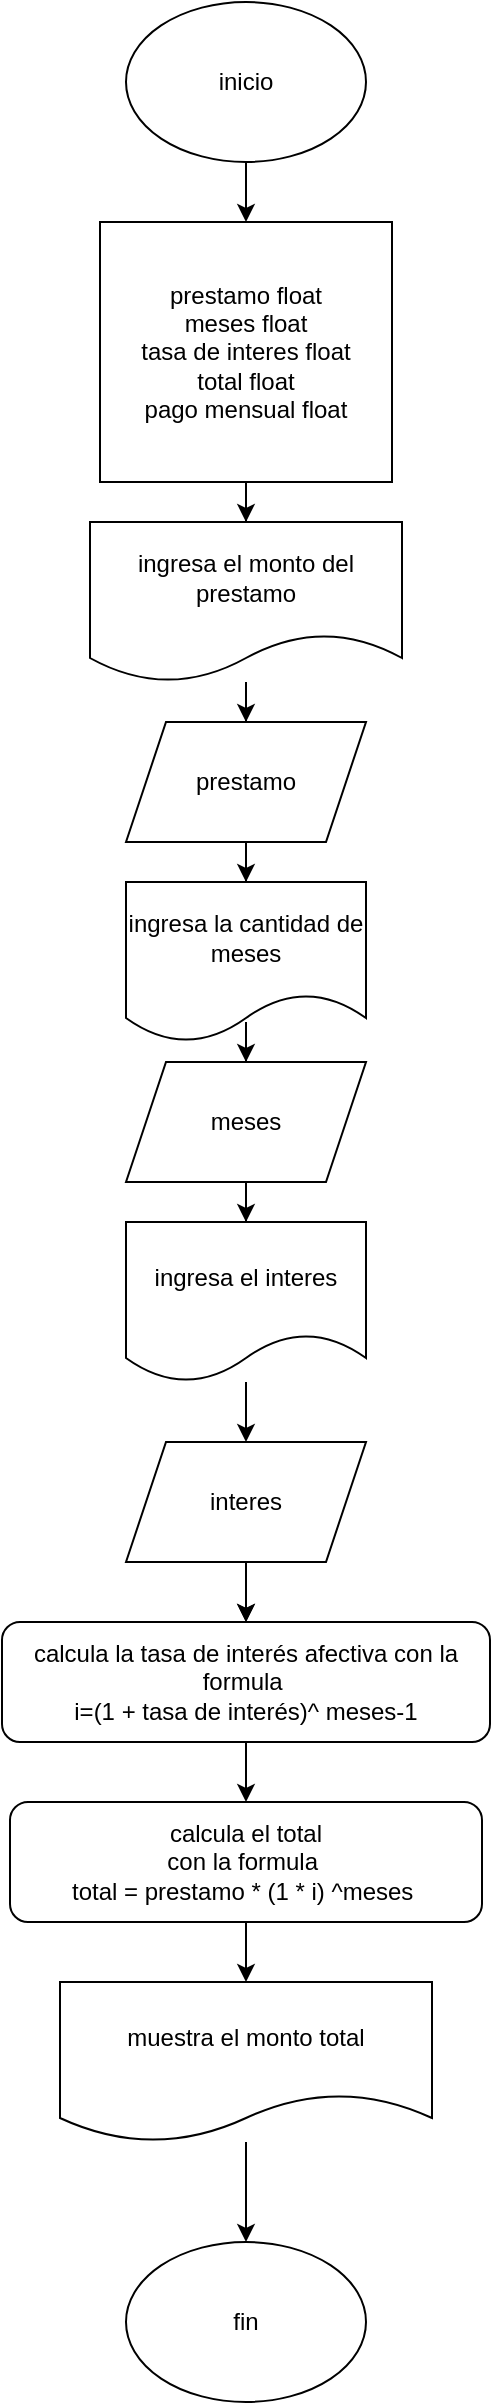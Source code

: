 <mxfile version="20.8.23" type="device"><diagram id="C5RBs43oDa-KdzZeNtuy" name="Page-1"><mxGraphModel dx="1050" dy="581" grid="1" gridSize="10" guides="1" tooltips="1" connect="1" arrows="1" fold="1" page="1" pageScale="1" pageWidth="827" pageHeight="1169" math="0" shadow="0"><root><mxCell id="WIyWlLk6GJQsqaUBKTNV-0"/><mxCell id="WIyWlLk6GJQsqaUBKTNV-1" parent="WIyWlLk6GJQsqaUBKTNV-0"/><mxCell id="5HBJNmE9SMvtzLtfaLRP-2" value="" style="edgeStyle=orthogonalEdgeStyle;rounded=0;orthogonalLoop=1;jettySize=auto;html=1;" edge="1" parent="WIyWlLk6GJQsqaUBKTNV-1" source="5HBJNmE9SMvtzLtfaLRP-0" target="5HBJNmE9SMvtzLtfaLRP-1"><mxGeometry relative="1" as="geometry"/></mxCell><mxCell id="5HBJNmE9SMvtzLtfaLRP-0" value="inicio" style="ellipse;whiteSpace=wrap;html=1;" vertex="1" parent="WIyWlLk6GJQsqaUBKTNV-1"><mxGeometry x="354" y="10" width="120" height="80" as="geometry"/></mxCell><mxCell id="5HBJNmE9SMvtzLtfaLRP-10" value="" style="edgeStyle=orthogonalEdgeStyle;rounded=0;orthogonalLoop=1;jettySize=auto;html=1;" edge="1" parent="WIyWlLk6GJQsqaUBKTNV-1" source="5HBJNmE9SMvtzLtfaLRP-1" target="5HBJNmE9SMvtzLtfaLRP-9"><mxGeometry relative="1" as="geometry"/></mxCell><mxCell id="5HBJNmE9SMvtzLtfaLRP-1" value="prestamo float&lt;br&gt;meses float&lt;br&gt;tasa de interes float&lt;br&gt;total float&lt;br&gt;pago mensual float" style="rounded=0;whiteSpace=wrap;html=1;" vertex="1" parent="WIyWlLk6GJQsqaUBKTNV-1"><mxGeometry x="341" y="120" width="146" height="130" as="geometry"/></mxCell><mxCell id="5HBJNmE9SMvtzLtfaLRP-20" value="" style="edgeStyle=orthogonalEdgeStyle;rounded=0;orthogonalLoop=1;jettySize=auto;html=1;" edge="1" parent="WIyWlLk6GJQsqaUBKTNV-1" source="5HBJNmE9SMvtzLtfaLRP-9" target="5HBJNmE9SMvtzLtfaLRP-19"><mxGeometry relative="1" as="geometry"/></mxCell><mxCell id="5HBJNmE9SMvtzLtfaLRP-9" value="ingresa el monto del prestamo" style="shape=document;whiteSpace=wrap;html=1;boundedLbl=1;" vertex="1" parent="WIyWlLk6GJQsqaUBKTNV-1"><mxGeometry x="336" y="270" width="156" height="80" as="geometry"/></mxCell><mxCell id="5HBJNmE9SMvtzLtfaLRP-23" value="" style="edgeStyle=orthogonalEdgeStyle;rounded=0;orthogonalLoop=1;jettySize=auto;html=1;" edge="1" parent="WIyWlLk6GJQsqaUBKTNV-1" source="5HBJNmE9SMvtzLtfaLRP-11" target="5HBJNmE9SMvtzLtfaLRP-22"><mxGeometry relative="1" as="geometry"/></mxCell><mxCell id="5HBJNmE9SMvtzLtfaLRP-11" value="ingresa la cantidad de meses" style="shape=document;whiteSpace=wrap;html=1;boundedLbl=1;" vertex="1" parent="WIyWlLk6GJQsqaUBKTNV-1"><mxGeometry x="354" y="450" width="120" height="80" as="geometry"/></mxCell><mxCell id="5HBJNmE9SMvtzLtfaLRP-26" value="" style="edgeStyle=orthogonalEdgeStyle;rounded=0;orthogonalLoop=1;jettySize=auto;html=1;" edge="1" parent="WIyWlLk6GJQsqaUBKTNV-1" source="5HBJNmE9SMvtzLtfaLRP-13" target="5HBJNmE9SMvtzLtfaLRP-25"><mxGeometry relative="1" as="geometry"/></mxCell><mxCell id="5HBJNmE9SMvtzLtfaLRP-13" value="ingresa el interes" style="shape=document;whiteSpace=wrap;html=1;boundedLbl=1;" vertex="1" parent="WIyWlLk6GJQsqaUBKTNV-1"><mxGeometry x="354" y="620" width="120" height="80" as="geometry"/></mxCell><mxCell id="5HBJNmE9SMvtzLtfaLRP-29" value="" style="edgeStyle=orthogonalEdgeStyle;rounded=0;orthogonalLoop=1;jettySize=auto;html=1;" edge="1" parent="WIyWlLk6GJQsqaUBKTNV-1" source="5HBJNmE9SMvtzLtfaLRP-15" target="5HBJNmE9SMvtzLtfaLRP-18"><mxGeometry relative="1" as="geometry"/></mxCell><mxCell id="5HBJNmE9SMvtzLtfaLRP-15" value="calcula la tasa de interés afectiva con la formula&amp;nbsp;&lt;br&gt;i=(1 + tasa de interés)^ meses-1" style="rounded=1;whiteSpace=wrap;html=1;" vertex="1" parent="WIyWlLk6GJQsqaUBKTNV-1"><mxGeometry x="292" y="820" width="244" height="60" as="geometry"/></mxCell><mxCell id="5HBJNmE9SMvtzLtfaLRP-31" value="" style="edgeStyle=orthogonalEdgeStyle;rounded=0;orthogonalLoop=1;jettySize=auto;html=1;" edge="1" parent="WIyWlLk6GJQsqaUBKTNV-1" source="5HBJNmE9SMvtzLtfaLRP-18" target="5HBJNmE9SMvtzLtfaLRP-30"><mxGeometry relative="1" as="geometry"/></mxCell><mxCell id="5HBJNmE9SMvtzLtfaLRP-18" value="calcula el total&lt;br&gt;con la formula&amp;nbsp;&lt;br&gt;total = prestamo * (1 * i) ^meses&amp;nbsp;" style="rounded=1;whiteSpace=wrap;html=1;" vertex="1" parent="WIyWlLk6GJQsqaUBKTNV-1"><mxGeometry x="296" y="910" width="236" height="60" as="geometry"/></mxCell><mxCell id="5HBJNmE9SMvtzLtfaLRP-21" value="" style="edgeStyle=orthogonalEdgeStyle;rounded=0;orthogonalLoop=1;jettySize=auto;html=1;" edge="1" parent="WIyWlLk6GJQsqaUBKTNV-1" source="5HBJNmE9SMvtzLtfaLRP-19" target="5HBJNmE9SMvtzLtfaLRP-11"><mxGeometry relative="1" as="geometry"/></mxCell><mxCell id="5HBJNmE9SMvtzLtfaLRP-19" value="prestamo" style="shape=parallelogram;perimeter=parallelogramPerimeter;whiteSpace=wrap;html=1;fixedSize=1;" vertex="1" parent="WIyWlLk6GJQsqaUBKTNV-1"><mxGeometry x="354" y="370" width="120" height="60" as="geometry"/></mxCell><mxCell id="5HBJNmE9SMvtzLtfaLRP-24" value="" style="edgeStyle=orthogonalEdgeStyle;rounded=0;orthogonalLoop=1;jettySize=auto;html=1;" edge="1" parent="WIyWlLk6GJQsqaUBKTNV-1" source="5HBJNmE9SMvtzLtfaLRP-22" target="5HBJNmE9SMvtzLtfaLRP-13"><mxGeometry relative="1" as="geometry"/></mxCell><mxCell id="5HBJNmE9SMvtzLtfaLRP-22" value="meses" style="shape=parallelogram;perimeter=parallelogramPerimeter;whiteSpace=wrap;html=1;fixedSize=1;" vertex="1" parent="WIyWlLk6GJQsqaUBKTNV-1"><mxGeometry x="354" y="540" width="120" height="60" as="geometry"/></mxCell><mxCell id="5HBJNmE9SMvtzLtfaLRP-27" value="" style="edgeStyle=orthogonalEdgeStyle;rounded=0;orthogonalLoop=1;jettySize=auto;html=1;" edge="1" parent="WIyWlLk6GJQsqaUBKTNV-1" source="5HBJNmE9SMvtzLtfaLRP-25" target="5HBJNmE9SMvtzLtfaLRP-15"><mxGeometry relative="1" as="geometry"/></mxCell><mxCell id="5HBJNmE9SMvtzLtfaLRP-28" style="edgeStyle=orthogonalEdgeStyle;rounded=0;orthogonalLoop=1;jettySize=auto;html=1;" edge="1" parent="WIyWlLk6GJQsqaUBKTNV-1" source="5HBJNmE9SMvtzLtfaLRP-25" target="5HBJNmE9SMvtzLtfaLRP-15"><mxGeometry relative="1" as="geometry"/></mxCell><mxCell id="5HBJNmE9SMvtzLtfaLRP-25" value="interes" style="shape=parallelogram;perimeter=parallelogramPerimeter;whiteSpace=wrap;html=1;fixedSize=1;" vertex="1" parent="WIyWlLk6GJQsqaUBKTNV-1"><mxGeometry x="354" y="730" width="120" height="60" as="geometry"/></mxCell><mxCell id="5HBJNmE9SMvtzLtfaLRP-33" value="" style="edgeStyle=orthogonalEdgeStyle;rounded=0;orthogonalLoop=1;jettySize=auto;html=1;" edge="1" parent="WIyWlLk6GJQsqaUBKTNV-1" source="5HBJNmE9SMvtzLtfaLRP-30" target="5HBJNmE9SMvtzLtfaLRP-32"><mxGeometry relative="1" as="geometry"/></mxCell><mxCell id="5HBJNmE9SMvtzLtfaLRP-30" value="muestra el monto total" style="shape=document;whiteSpace=wrap;html=1;boundedLbl=1;" vertex="1" parent="WIyWlLk6GJQsqaUBKTNV-1"><mxGeometry x="321" y="1000" width="186" height="80" as="geometry"/></mxCell><mxCell id="5HBJNmE9SMvtzLtfaLRP-32" value="fin" style="ellipse;whiteSpace=wrap;html=1;" vertex="1" parent="WIyWlLk6GJQsqaUBKTNV-1"><mxGeometry x="354" y="1130" width="120" height="80" as="geometry"/></mxCell></root></mxGraphModel></diagram></mxfile>